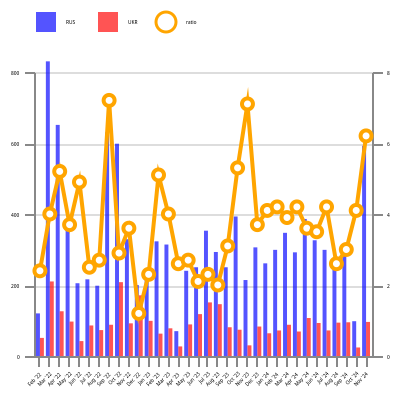 {
	"$schema": "https://vega.github.io/schema/vega/v5.json",
	"autosize": {
		"type": "fit",
		"contains": "padding"
	},
	"background": null,
	"padding": 5,
	"style": "cell",
	"data": [
		{
			"name": "source_0",
			"values": "\"month\",\"ru\",\"ua\"\n\"2022-02\",\"120\",\"51\"\n\"2022-03\",\"830\",\"210\"\n\"2022-04\",\"651\",\"126\"\n\"2022-05\",\"362\",\"97\"\n\"2022-06\",\"205\",\"42\"\n\"2022-07\",\"216\",\"86\"\n\"2022-08\",\"198\",\"73\"\n\"2022-09\",\"630\",\"88\"\n\"2022-10\",\"598\",\"208\"\n\"2022-11\",\"329\",\"92\"\n\"2022-12\",\"200\",\"171\"\n\"2023-01\",\"231\",\"99\"\n\"2023-02\",\"323\",\"63\"\n\"2023-03\",\"314\",\"78\"\n\"2023-04\",\"70\",\"27\"\n\"2023-05\",\"240\",\"89\"\n\"2023-06\",\"250\",\"118\"\n\"2023-07\",\"353\",\"151\"\n\"2023-08\",\"293\",\"146\"\n\"2023-09\",\"250\",\"81\"\n\"2023-10\",\"393\",\"74\"\n\"2023-11\",\"214\",\"30\"\n\"2023-12\",\"306\",\"83\"\n\"2024-01\",\"261\",\"64\"\n\"2024-02\",\"299\",\"72\"\n\"2024-03\",\"347\",\"88\"\n\"2024-04\",\"292\",\"69\"\n\"2024-05\",\"386\",\"107\"\n\"2024-06\",\"326\",\"93\"\n\"2024-07\",\"299\",\"72\"\n\"2024-08\",\"245\",\"94\"\n\"2024-09\",\"282\",\"95\"\n\"2024-10\",\"98\",\"24\"\n\"2024-11\",\"592\",\"96\"",
			"format": {
				"type": "csv"
			}
		},
		{
			"name": "data_0",
			"source": "source_0",
			"transform": [
				{
					"type": "formula",
					"expr": "toDate(datum[\"month\"])",
					"as": "month"
				},
				{
					"type": "formula",
					"expr": "format(datum.ru/datum.ua, '.1f')",
					"as": "ratio"
				},
				{
					"type": "formula",
					"expr": "'RUS'",
					"as": "-RUS-"
				},
				{
					"type": "formula",
					"expr": "'UKR'",
					"as": "-UKR-"
				},
				{
					"type": "formula",
					"expr": "'ratio'",
					"as": "-RAT-"
				},
				{
					"field": "month",
					"type": "timeunit",
					"units": [
						"year",
						"month"
					],
					"timezone": "utc",
					"as": [
						"utcyearmonth_month",
						"utcyearmonth_month_end"
					]
				}
			]
		},
		{
			"name": "data_1",
			"source": "data_0",
			"transform": [
				{
					"type": "aggregate",
					"groupby": [
						"utcyearmonth_month",
						"-RAT-",
						"ratio"
					],
					"ops": [
						"sum"
					],
					"fields": [
						"ratio"
					],
					"as": [
						"sum_ratio"
					]
				}
			]
		},
		{
			"name": "data_2",
			"source": "data_0",
			"transform": [
				{
					"type": "aggregate",
					"groupby": [
						"utcyearmonth_month",
						"-RUS-",
						"ru"
					],
					"ops": [
						"sum"
					],
					"fields": [
						"ru"
					],
					"as": [
						"sum_ru"
					]
				}
			]
		},
		{
			"name": "data_3",
			"source": "data_0",
			"transform": [
				{
					"type": "aggregate",
					"groupby": [
						"utcyearmonth_month",
						"-UKR-",
						"ua"
					],
					"ops": [
						"sum"
					],
					"fields": [
						"ua"
					],
					"as": [
						"sum_ua"
					]
				}
			]
		}
	],
	"signals": [
		{
			"name": "width",
			"init": "isFinite(containerSize()[0]) ? containerSize()[0] : 200",
			"on": [
				{
					"update": "isFinite(containerSize()[0]) ? containerSize()[0] : 200",
					"events": "window:resize"
				}
			]
		},
		{
			"name": "height",
			"init": "isFinite(containerSize()[1]) ? containerSize()[1] : 200",
			"on": [
				{
					"update": "isFinite(containerSize()[1]) ? containerSize()[1] : 200",
					"events": "window:resize"
				}
			]
		},
		{
			"name": "fontSize",
			"update": "width/70"
		}
	],
	"marks": [
		{
			"name": "layer_0_layer_0_marks",
			"type": "rect",
			"style": [
				"bar"
			],
			"from": {
				"data": "data_2"
			},
			"encode": {
				"update": {
					"fill": {
						"scale": "color",
						"field": "-RUS-"
					},
					"tooltip": {
						"signal": "isValid(datum[\"ru\"]) ? datum[\"ru\"] : \"\"+datum[\"ru\"]"
					},
					"ariaRoleDescription": {
						"value": "bar"
					},
					"description": {
						"signal": "\"month (year-month): \" + (timeFormat(datum[\"utcyearmonth_month\"], '%b `%y')) + \"; Sum of ru: \" + (format(datum[\"sum_ru\"], \"\")) + \"; -RUS-: \" + (isValid(datum[\"-RUS-\"]) ? datum[\"-RUS-\"] : \"\"+datum[\"-RUS-\"]) + \"; ru: \" + (isValid(datum[\"ru\"]) ? datum[\"ru\"] : \"\"+datum[\"ru\"])"
					},
					"x": {
						"scale": "x",
						"field": "utcyearmonth_month",
						"offset": {
							"scale": "xOffset",
							"field": "-RUS-"
						}
					},
					"width": {
						"signal": "max(0.25, bandwidth('xOffset'))"
					},
					"y": [
						{
							"test": "!isValid(datum[\"sum_ru\"]) || !isFinite(+datum[\"sum_ru\"])",
							"scale": "layer_0_y",
							"value": 0
						},
						{
							"scale": "layer_0_y",
							"field": "sum_ru"
						}
					],
					"y2": {
						"scale": "layer_0_y",
						"value": 0
					}
				}
			}
		},
		{
			"name": "layer_0_layer_1_marks",
			"type": "rect",
			"style": [
				"bar"
			],
			"from": {
				"data": "data_3"
			},
			"encode": {
				"update": {
					"fill": {
						"scale": "color",
						"field": "-UKR-"
					},
					"tooltip": {
						"signal": "isValid(datum[\"ua\"]) ? datum[\"ua\"] : \"\"+datum[\"ua\"]"
					},
					"ariaRoleDescription": {
						"value": "bar"
					},
					"description": {
						"signal": "\"month (year-month): \" + (timeFormat(datum[\"utcyearmonth_month\"], '%b `%y')) + \"; Sum of ua: \" + (format(datum[\"sum_ua\"], \"\")) + \"; -UKR-: \" + (isValid(datum[\"-UKR-\"]) ? datum[\"-UKR-\"] : \"\"+datum[\"-UKR-\"]) + \"; ua: \" + (isValid(datum[\"ua\"]) ? datum[\"ua\"] : \"\"+datum[\"ua\"])"
					},
					"x": {
						"scale": "x",
						"field": "utcyearmonth_month",
						"offset": {
							"scale": "xOffset",
							"field": "-UKR-"
						}
					},
					"width": {
						"signal": "max(0.25, bandwidth('xOffset'))"
					},
					"y": [
						{
							"test": "!isValid(datum[\"sum_ua\"]) || !isFinite(+datum[\"sum_ua\"])",
							"scale": "layer_0_y",
							"value": 0
						},
						{
							"scale": "layer_0_y",
							"field": "sum_ua"
						}
					],
					"y2": {
						"scale": "layer_0_y",
						"value": 0
					}
				}
			}
		},
		{
			"name": "layer_1_layer_0_pathgroup",
			"type": "group",
			"from": {
				"facet": {
					"name": "faceted_path_layer_1_layer_0_main",
					"data": "data_1",
					"groupby": [
						"-RAT-"
					]
				}
			},
			"encode": {
				"update": {
					"width": {
						"field": {
							"group": "width"
						}
					},
					"height": {
						"field": {
							"group": "height"
						}
					}
				}
			},
			"marks": [
				{
					"name": "layer_1_layer_0_marks",
					"type": "line",
					"style": [
						"line"
					],
					"sort": {
						"field": "x"
					},
					"from": {
						"data": "faceted_path_layer_1_layer_0_main"
					},
					"encode": {
						"update": {
							"stroke": {
								"scale": "stroke",
								"field": "-RAT-"
							},
							"tooltip": {
								"signal": "isValid(datum[\"ratio\"]) ? datum[\"ratio\"] : \"\"+datum[\"ratio\"]"
							},
							"description": {
								"signal": "\"month (year-month): \" + (timeFormat(datum[\"utcyearmonth_month\"], '%b `%y')) + \"; Sum of ratio: \" + (format(datum[\"sum_ratio\"], \"\")) + \"; -RAT-: \" + (isValid(datum[\"-RAT-\"]) ? datum[\"-RAT-\"] : \"\"+datum[\"-RAT-\"]) + \"; ratio: \" + (isValid(datum[\"ratio\"]) ? datum[\"ratio\"] : \"\"+datum[\"ratio\"])"
							},
							"x": {
								"scale": "x",
								"field": "utcyearmonth_month",
								"band": 0.5
							},
							"y": [
								{
									"test": "!isValid(datum[\"sum_ratio\"]) || !isFinite(+datum[\"sum_ratio\"])",
									"scale": "layer_1_y",
									"value": 0
								},
								{
									"scale": "layer_1_y",
									"field": "sum_ratio"
								}
							]
						}
					}
				}
			]
		},
		{
			"name": "layer_1_layer_1_marks",
			"type": "symbol",
			"style": [
				"point"
			],
			"from": {
				"data": "data_1"
			},
			"encode": {
				"update": {
					"opacity": {
						"value": 1
					},
					"fill": {
						"value": "white"
					},
					"stroke": {
						"scale": "stroke",
						"field": "-RAT-"
					},
					"tooltip": {
						"signal": "isValid(datum[\"ratio\"]) ? datum[\"ratio\"] : \"\"+datum[\"ratio\"]"
					},
					"ariaRoleDescription": {
						"value": "point"
					},
					"description": {
						"signal": "\"month (year-month): \" + (timeFormat(datum[\"utcyearmonth_month\"], '%b `%y')) + \"; Sum of ratio: \" + (format(datum[\"sum_ratio\"], \"\")) + \"; -RAT-: \" + (isValid(datum[\"-RAT-\"]) ? datum[\"-RAT-\"] : \"\"+datum[\"-RAT-\"]) + \"; ratio: \" + (isValid(datum[\"ratio\"]) ? datum[\"ratio\"] : \"\"+datum[\"ratio\"])"
					},
					"x": {
						"scale": "x",
						"field": "utcyearmonth_month",
						"band": 0.5
					},
					"y": [
						{
							"test": "!isValid(datum[\"sum_ratio\"]) || !isFinite(+datum[\"sum_ratio\"])",
							"scale": "layer_1_y",
							"value": 0
						},
						{
							"scale": "layer_1_y",
							"field": "sum_ratio"
						}
					]
				}
			}
		}
	],
	"scales": [
		{
			"name": "x",
			"type": "band",
			"domain": {
				"fields": [
					{
						"data": "data_2",
						"field": "utcyearmonth_month"
					},
					{
						"data": "data_3",
						"field": "utcyearmonth_month"
					},
					{
						"data": "data_1",
						"field": "utcyearmonth_month"
					}
				],
				"sort": true
			},
			"range": [
				0,
				{
					"signal": "width"
				}
			],
			"paddingInner": 0.2,
			"paddingOuter": 0.2
		},
		{
			"name": "xOffset",
			"type": "band",
			"domain": {
				"fields": [
					{
						"data": "data_2",
						"field": "-RUS-"
					},
					{
						"data": "data_3",
						"field": "-UKR-"
					}
				],
				"sort": true
			},
			"range": [
				0,
				{
					"signal": "bandwidth('x')"
				}
			]
		},
		{
			"name": "color",
			"type": "ordinal",
			"domain": {
				"fields": [
					{
						"data": "data_2",
						"field": "-RUS-"
					},
					{
						"data": "data_3",
						"field": "-UKR-"
					}
				],
				"sort": true
			},
			"range": [
				"#0000ffaa",
				"#ff0000aa"
			]
		},
		{
			"name": "stroke",
			"type": "ordinal",
			"domain": {
				"data": "data_1",
				"field": "-RAT-",
				"sort": true
			},
			"range": [
				"orange"
			]
		},
		{
			"name": "layer_0_y",
			"type": "linear",
			"domain": [
				0,
				800
			],
			"range": [
				{
					"signal": "height"
				},
				0
			],
			"nice": true,
			"zero": true
		},
		{
			"name": "layer_1_y",
			"type": "linear",
			"domain": [
				0,
				8
			],
			"range": [
				{
					"signal": "height"
				},
				0
			],
			"zero": true
		}
	],
	"axes": [
		{
			"scale": "layer_0_y",
			"orient": "left",
			"gridScale": "x",
			"grid": true,
			"tickCount": {
				"signal": "ceil(height/40)"
			},
			"domain": false,
			"labels": false,
			"aria": false,
			"maxExtent": 0,
			"minExtent": 0,
			"ticks": false,
			"zindex": 0
		},
		{
			"scale": "x",
			"orient": "bottom",
			"grid": false,
			"format": "%b `%y",
			"labelAngle": 315,
			"labelOverlap": false,
			"formatType": "utc",
			"labelAlign": "right",
			"labelBaseline": "top",
			"tickMinStep": {
				"signal": "datetime(2001, 1, 1, 0, 0, 0, 0) - datetime(2001, 0, 1, 0, 0, 0, 0)"
			},
			"encode": {
				"labels": {
					"update": {
						"fontSize": {
							"signal": "fontSize"
						}
					}
				}
			},
			"zindex": 0
		},
		{
			"scale": "layer_0_y",
			"orient": "left",
			"grid": false,
			"labelOverlap": true,
			"tickCount": {
				"signal": "ceil(height/40)"
			},
			"encode": {
				"labels": {
					"update": {
						"fontSize": {
							"signal": "fontSize"
						}
					}
				}
			},
			"zindex": 0
		},
		{
			"scale": "layer_1_y",
			"orient": "right",
			"grid": false,
			"labelOverlap": true,
			"tickCount": {
				"signal": "ceil(height/40)"
			},
			"encode": {
				"labels": {
					"update": {
						"fontSize": {
							"signal": "fontSize"
						}
					}
				}
			},
			"zindex": 0
		}
	],
	"legends": [
		{
			"fill": "color",
			"direction": "horizontal",
			"symbolType": "square"
		},
		{
			"stroke": "stroke",
			"direction": "horizontal",
			"symbolType": "circle",
			"encode": {
				"symbols": {
					"update": {
						"fill": {
							"value": "white"
						},
						"opacity": {
							"value": 1
						}
					}
				}
			}
		}
	],
	"config": {
		"legend": {
			"orient": "top",
			"labelFontSize": {
				"signal": "fontSize"
			}
		}
	}
}